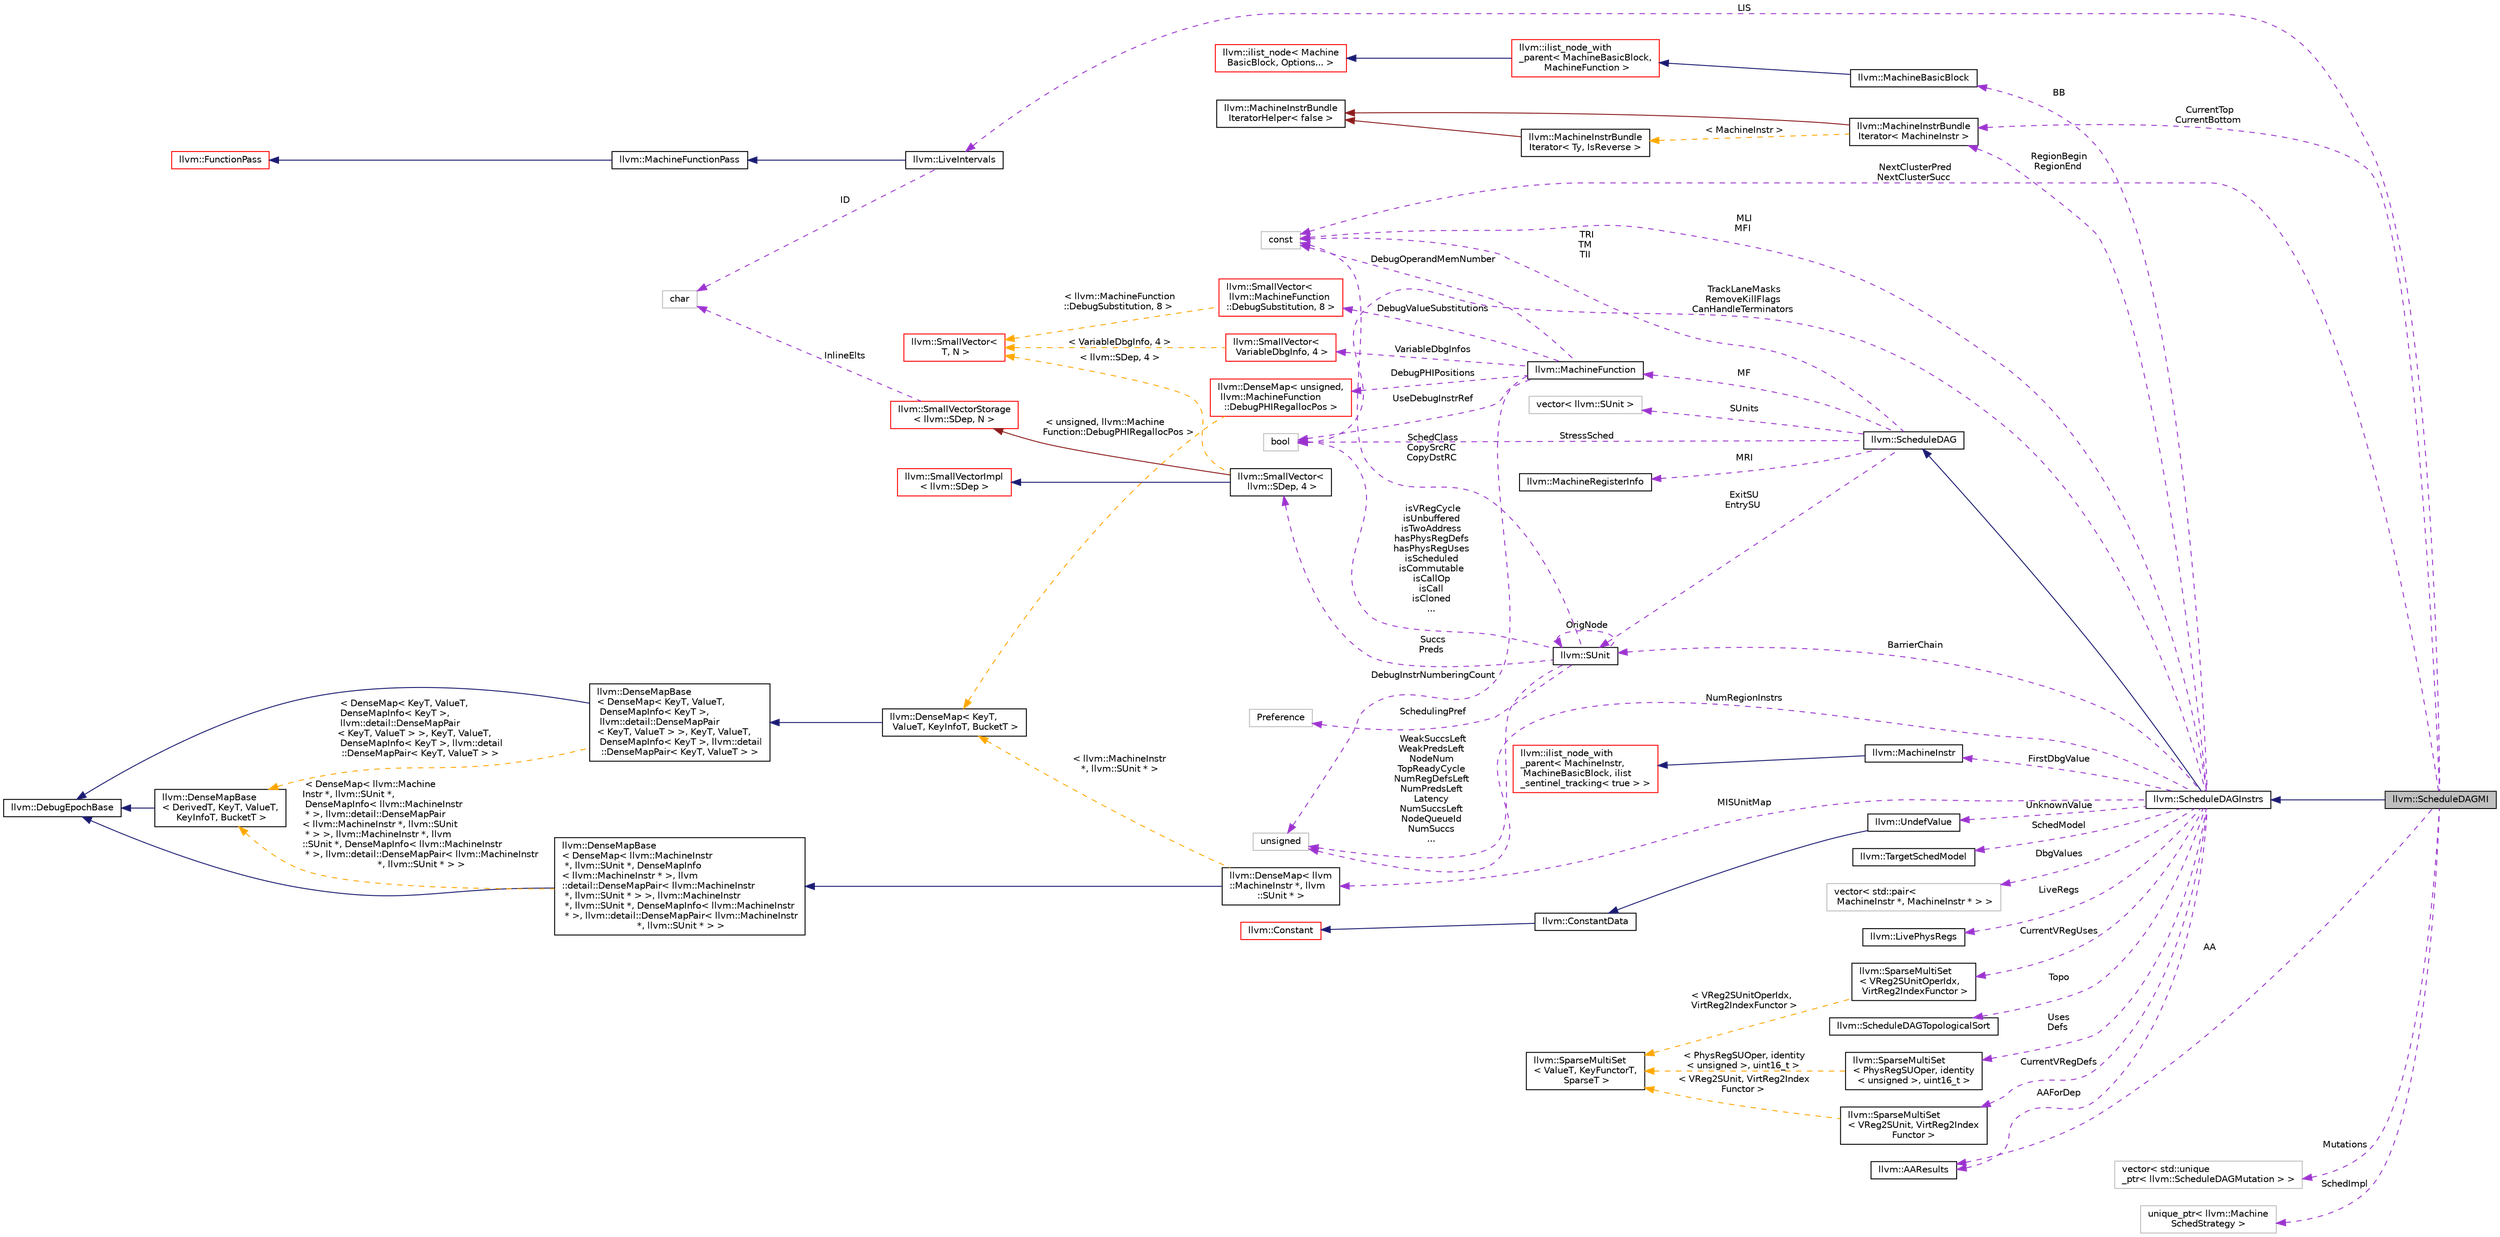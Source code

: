 digraph "llvm::ScheduleDAGMI"
{
 // LATEX_PDF_SIZE
  bgcolor="transparent";
  edge [fontname="Helvetica",fontsize="10",labelfontname="Helvetica",labelfontsize="10"];
  node [fontname="Helvetica",fontsize="10",shape=record];
  rankdir="LR";
  Node1 [label="llvm::ScheduleDAGMI",height=0.2,width=0.4,color="black", fillcolor="grey75", style="filled", fontcolor="black",tooltip="ScheduleDAGMI is an implementation of ScheduleDAGInstrs that simply schedules machine instructions ac..."];
  Node2 -> Node1 [dir="back",color="midnightblue",fontsize="10",style="solid",fontname="Helvetica"];
  Node2 [label="llvm::ScheduleDAGInstrs",height=0.2,width=0.4,color="black",URL="$classllvm_1_1ScheduleDAGInstrs.html",tooltip="A ScheduleDAG for scheduling lists of MachineInstr."];
  Node3 -> Node2 [dir="back",color="midnightblue",fontsize="10",style="solid",fontname="Helvetica"];
  Node3 [label="llvm::ScheduleDAG",height=0.2,width=0.4,color="black",URL="$classllvm_1_1ScheduleDAG.html",tooltip=" "];
  Node4 -> Node3 [dir="back",color="darkorchid3",fontsize="10",style="dashed",label=" MF" ,fontname="Helvetica"];
  Node4 [label="llvm::MachineFunction",height=0.2,width=0.4,color="black",URL="$classllvm_1_1MachineFunction.html",tooltip=" "];
  Node5 -> Node4 [dir="back",color="darkorchid3",fontsize="10",style="dashed",label=" DebugValueSubstitutions" ,fontname="Helvetica"];
  Node5 [label="llvm::SmallVector\<\l llvm::MachineFunction\l::DebugSubstitution, 8 \>",height=0.2,width=0.4,color="red",URL="$classllvm_1_1SmallVector.html",tooltip=" "];
  Node11 -> Node5 [dir="back",color="orange",fontsize="10",style="dashed",label=" \< llvm::MachineFunction\l::DebugSubstitution, 8 \>" ,fontname="Helvetica"];
  Node11 [label="llvm::SmallVector\<\l T, N \>",height=0.2,width=0.4,color="red",URL="$classllvm_1_1SmallVector.html",tooltip="This is a 'vector' (really, a variable-sized array), optimized for the case when the array is small."];
  Node13 -> Node4 [dir="back",color="darkorchid3",fontsize="10",style="dashed",label=" DebugPHIPositions" ,fontname="Helvetica"];
  Node13 [label="llvm::DenseMap\< unsigned,\l llvm::MachineFunction\l::DebugPHIRegallocPos \>",height=0.2,width=0.4,color="red",URL="$classllvm_1_1DenseMap.html",tooltip=" "];
  Node17 -> Node13 [dir="back",color="orange",fontsize="10",style="dashed",label=" \< unsigned, llvm::Machine\lFunction::DebugPHIRegallocPos \>" ,fontname="Helvetica"];
  Node17 [label="llvm::DenseMap\< KeyT,\l ValueT, KeyInfoT, BucketT \>",height=0.2,width=0.4,color="black",URL="$classllvm_1_1DenseMap.html",tooltip=" "];
  Node18 -> Node17 [dir="back",color="midnightblue",fontsize="10",style="solid",fontname="Helvetica"];
  Node18 [label="llvm::DenseMapBase\l\< DenseMap\< KeyT, ValueT,\l DenseMapInfo\< KeyT \>,\l llvm::detail::DenseMapPair\l\< KeyT, ValueT \> \>, KeyT, ValueT,\l DenseMapInfo\< KeyT \>, llvm::detail\l::DenseMapPair\< KeyT, ValueT \> \>",height=0.2,width=0.4,color="black",URL="$classllvm_1_1DenseMapBase.html",tooltip=" "];
  Node15 -> Node18 [dir="back",color="midnightblue",fontsize="10",style="solid",fontname="Helvetica"];
  Node15 [label="llvm::DebugEpochBase",height=0.2,width=0.4,color="black",URL="$classllvm_1_1DebugEpochBase.html",tooltip="A base class for data structure classes wishing to make iterators (\"handles\") pointing into themselve..."];
  Node16 -> Node18 [dir="back",color="orange",fontsize="10",style="dashed",label=" \< DenseMap\< KeyT, ValueT,\l DenseMapInfo\< KeyT \>,\l llvm::detail::DenseMapPair\l\< KeyT, ValueT \> \>, KeyT, ValueT,\l DenseMapInfo\< KeyT \>, llvm::detail\l::DenseMapPair\< KeyT, ValueT \> \>" ,fontname="Helvetica"];
  Node16 [label="llvm::DenseMapBase\l\< DerivedT, KeyT, ValueT,\l KeyInfoT, BucketT \>",height=0.2,width=0.4,color="black",URL="$classllvm_1_1DenseMapBase.html",tooltip=" "];
  Node15 -> Node16 [dir="back",color="midnightblue",fontsize="10",style="solid",fontname="Helvetica"];
  Node19 -> Node4 [dir="back",color="darkorchid3",fontsize="10",style="dashed",label=" UseDebugInstrRef" ,fontname="Helvetica"];
  Node19 [label="bool",height=0.2,width=0.4,color="grey75",tooltip=" "];
  Node20 -> Node4 [dir="back",color="darkorchid3",fontsize="10",style="dashed",label=" DebugOperandMemNumber" ,fontname="Helvetica"];
  Node20 [label="const",height=0.2,width=0.4,color="grey75",tooltip=" "];
  Node21 -> Node4 [dir="back",color="darkorchid3",fontsize="10",style="dashed",label=" DebugInstrNumberingCount" ,fontname="Helvetica"];
  Node21 [label="unsigned",height=0.2,width=0.4,color="grey75",tooltip=" "];
  Node22 -> Node4 [dir="back",color="darkorchid3",fontsize="10",style="dashed",label=" VariableDbgInfos" ,fontname="Helvetica"];
  Node22 [label="llvm::SmallVector\<\l VariableDbgInfo, 4 \>",height=0.2,width=0.4,color="red",URL="$classllvm_1_1SmallVector.html",tooltip=" "];
  Node11 -> Node22 [dir="back",color="orange",fontsize="10",style="dashed",label=" \< VariableDbgInfo, 4 \>" ,fontname="Helvetica"];
  Node25 -> Node3 [dir="back",color="darkorchid3",fontsize="10",style="dashed",label=" ExitSU\nEntrySU" ,fontname="Helvetica"];
  Node25 [label="llvm::SUnit",height=0.2,width=0.4,color="black",URL="$classllvm_1_1SUnit.html",tooltip="Scheduling unit. This is a node in the scheduling DAG."];
  Node26 -> Node25 [dir="back",color="darkorchid3",fontsize="10",style="dashed",label=" Succs\nPreds" ,fontname="Helvetica"];
  Node26 [label="llvm::SmallVector\<\l llvm::SDep, 4 \>",height=0.2,width=0.4,color="black",URL="$classllvm_1_1SmallVector.html",tooltip=" "];
  Node27 -> Node26 [dir="back",color="midnightblue",fontsize="10",style="solid",fontname="Helvetica"];
  Node27 [label="llvm::SmallVectorImpl\l\< llvm::SDep \>",height=0.2,width=0.4,color="red",URL="$classllvm_1_1SmallVectorImpl.html",tooltip=" "];
  Node28 -> Node26 [dir="back",color="firebrick4",fontsize="10",style="solid",fontname="Helvetica"];
  Node28 [label="llvm::SmallVectorStorage\l\< llvm::SDep, N \>",height=0.2,width=0.4,color="red",URL="$structllvm_1_1SmallVectorStorage.html",tooltip=" "];
  Node9 -> Node28 [dir="back",color="darkorchid3",fontsize="10",style="dashed",label=" InlineElts" ,fontname="Helvetica"];
  Node9 [label="char",height=0.2,width=0.4,color="grey75",tooltip=" "];
  Node11 -> Node26 [dir="back",color="orange",fontsize="10",style="dashed",label=" \< llvm::SDep, 4 \>" ,fontname="Helvetica"];
  Node25 -> Node25 [dir="back",color="darkorchid3",fontsize="10",style="dashed",label=" OrigNode" ,fontname="Helvetica"];
  Node19 -> Node25 [dir="back",color="darkorchid3",fontsize="10",style="dashed",label=" isVRegCycle\nisUnbuffered\nisTwoAddress\nhasPhysRegDefs\nhasPhysRegUses\nisScheduled\nisCommutable\nisCallOp\nisCall\nisCloned\n..." ,fontname="Helvetica"];
  Node29 -> Node25 [dir="back",color="darkorchid3",fontsize="10",style="dashed",label=" SchedulingPref" ,fontname="Helvetica"];
  Node29 [label="Preference",height=0.2,width=0.4,color="grey75",tooltip=" "];
  Node21 -> Node25 [dir="back",color="darkorchid3",fontsize="10",style="dashed",label=" WeakSuccsLeft\nWeakPredsLeft\nNodeNum\nTopReadyCycle\nNumRegDefsLeft\nNumPredsLeft\nLatency\nNumSuccsLeft\nNodeQueueId\nNumSuccs\n..." ,fontname="Helvetica"];
  Node20 -> Node25 [dir="back",color="darkorchid3",fontsize="10",style="dashed",label=" SchedClass\nCopySrcRC\nCopyDstRC" ,fontname="Helvetica"];
  Node30 -> Node3 [dir="back",color="darkorchid3",fontsize="10",style="dashed",label=" SUnits" ,fontname="Helvetica"];
  Node30 [label="vector\< llvm::SUnit \>",height=0.2,width=0.4,color="grey75",tooltip=" "];
  Node19 -> Node3 [dir="back",color="darkorchid3",fontsize="10",style="dashed",label=" StressSched" ,fontname="Helvetica"];
  Node31 -> Node3 [dir="back",color="darkorchid3",fontsize="10",style="dashed",label=" MRI" ,fontname="Helvetica"];
  Node31 [label="llvm::MachineRegisterInfo",height=0.2,width=0.4,color="black",URL="$classllvm_1_1MachineRegisterInfo.html",tooltip="MachineRegisterInfo - Keep track of information for virtual and physical registers,..."];
  Node20 -> Node3 [dir="back",color="darkorchid3",fontsize="10",style="dashed",label=" TRI\nTM\nTII" ,fontname="Helvetica"];
  Node32 -> Node2 [dir="back",color="darkorchid3",fontsize="10",style="dashed",label=" MISUnitMap" ,fontname="Helvetica"];
  Node32 [label="llvm::DenseMap\< llvm\l::MachineInstr *, llvm\l::SUnit * \>",height=0.2,width=0.4,color="black",URL="$classllvm_1_1DenseMap.html",tooltip=" "];
  Node33 -> Node32 [dir="back",color="midnightblue",fontsize="10",style="solid",fontname="Helvetica"];
  Node33 [label="llvm::DenseMapBase\l\< DenseMap\< llvm::MachineInstr\l *, llvm::SUnit *, DenseMapInfo\l\< llvm::MachineInstr * \>, llvm\l::detail::DenseMapPair\< llvm::MachineInstr\l *, llvm::SUnit * \> \>, llvm::MachineInstr\l *, llvm::SUnit *, DenseMapInfo\< llvm::MachineInstr\l * \>, llvm::detail::DenseMapPair\< llvm::MachineInstr\l *, llvm::SUnit * \> \>",height=0.2,width=0.4,color="black",URL="$classllvm_1_1DenseMapBase.html",tooltip=" "];
  Node15 -> Node33 [dir="back",color="midnightblue",fontsize="10",style="solid",fontname="Helvetica"];
  Node16 -> Node33 [dir="back",color="orange",fontsize="10",style="dashed",label=" \< DenseMap\< llvm::Machine\lInstr *, llvm::SUnit *,\l DenseMapInfo\< llvm::MachineInstr\l * \>, llvm::detail::DenseMapPair\l\< llvm::MachineInstr *, llvm::SUnit\l * \> \>, llvm::MachineInstr *, llvm\l::SUnit *, DenseMapInfo\< llvm::MachineInstr\l * \>, llvm::detail::DenseMapPair\< llvm::MachineInstr\l *, llvm::SUnit * \> \>" ,fontname="Helvetica"];
  Node17 -> Node32 [dir="back",color="orange",fontsize="10",style="dashed",label=" \< llvm::MachineInstr\l *, llvm::SUnit * \>" ,fontname="Helvetica"];
  Node34 -> Node2 [dir="back",color="darkorchid3",fontsize="10",style="dashed",label=" RegionBegin\nRegionEnd" ,fontname="Helvetica"];
  Node34 [label="llvm::MachineInstrBundle\lIterator\< MachineInstr \>",height=0.2,width=0.4,color="black",URL="$classllvm_1_1MachineInstrBundleIterator.html",tooltip=" "];
  Node35 -> Node34 [dir="back",color="firebrick4",fontsize="10",style="solid",fontname="Helvetica"];
  Node35 [label="llvm::MachineInstrBundle\lIteratorHelper\< false \>",height=0.2,width=0.4,color="black",URL="$structllvm_1_1MachineInstrBundleIteratorHelper_3_01false_01_4.html",tooltip=" "];
  Node36 -> Node34 [dir="back",color="orange",fontsize="10",style="dashed",label=" \< MachineInstr \>" ,fontname="Helvetica"];
  Node36 [label="llvm::MachineInstrBundle\lIterator\< Ty, IsReverse \>",height=0.2,width=0.4,color="black",URL="$classllvm_1_1MachineInstrBundleIterator.html",tooltip="MachineBasicBlock iterator that automatically skips over MIs that are inside bundles (i...."];
  Node35 -> Node36 [dir="back",color="firebrick4",fontsize="10",style="solid",fontname="Helvetica"];
  Node37 -> Node2 [dir="back",color="darkorchid3",fontsize="10",style="dashed",label=" DbgValues" ,fontname="Helvetica"];
  Node37 [label="vector\< std::pair\<\l MachineInstr *, MachineInstr * \> \>",height=0.2,width=0.4,color="grey75",tooltip=" "];
  Node25 -> Node2 [dir="back",color="darkorchid3",fontsize="10",style="dashed",label=" BarrierChain" ,fontname="Helvetica"];
  Node38 -> Node2 [dir="back",color="darkorchid3",fontsize="10",style="dashed",label=" LiveRegs" ,fontname="Helvetica"];
  Node38 [label="llvm::LivePhysRegs",height=0.2,width=0.4,color="black",URL="$classllvm_1_1LivePhysRegs.html",tooltip="A set of physical registers with utility functions to track liveness when walking backward/forward th..."];
  Node39 -> Node2 [dir="back",color="darkorchid3",fontsize="10",style="dashed",label=" UnknownValue" ,fontname="Helvetica"];
  Node39 [label="llvm::UndefValue",height=0.2,width=0.4,color="black",URL="$classllvm_1_1UndefValue.html",tooltip="'undef' values are things that do not have specified contents."];
  Node40 -> Node39 [dir="back",color="midnightblue",fontsize="10",style="solid",fontname="Helvetica"];
  Node40 [label="llvm::ConstantData",height=0.2,width=0.4,color="black",URL="$classllvm_1_1ConstantData.html",tooltip="Base class for constants with no operands."];
  Node41 -> Node40 [dir="back",color="midnightblue",fontsize="10",style="solid",fontname="Helvetica"];
  Node41 [label="llvm::Constant",height=0.2,width=0.4,color="red",URL="$classllvm_1_1Constant.html",tooltip="This is an important base class in LLVM."];
  Node45 -> Node2 [dir="back",color="darkorchid3",fontsize="10",style="dashed",label=" AAForDep" ,fontname="Helvetica"];
  Node45 [label="llvm::AAResults",height=0.2,width=0.4,color="black",URL="$classllvm_1_1AAResults.html",tooltip=" "];
  Node19 -> Node2 [dir="back",color="darkorchid3",fontsize="10",style="dashed",label=" TrackLaneMasks\nRemoveKillFlags\nCanHandleTerminators" ,fontname="Helvetica"];
  Node46 -> Node2 [dir="back",color="darkorchid3",fontsize="10",style="dashed",label=" Topo" ,fontname="Helvetica"];
  Node46 [label="llvm::ScheduleDAGTopologicalSort",height=0.2,width=0.4,color="black",URL="$classllvm_1_1ScheduleDAGTopologicalSort.html",tooltip="This class can compute a topological ordering for SUnits and provides methods for dynamically updatin..."];
  Node47 -> Node2 [dir="back",color="darkorchid3",fontsize="10",style="dashed",label=" Uses\nDefs" ,fontname="Helvetica"];
  Node47 [label="llvm::SparseMultiSet\l\< PhysRegSUOper, identity\l\< unsigned \>, uint16_t \>",height=0.2,width=0.4,color="black",URL="$classllvm_1_1SparseMultiSet.html",tooltip=" "];
  Node48 -> Node47 [dir="back",color="orange",fontsize="10",style="dashed",label=" \< PhysRegSUOper, identity\l\< unsigned \>, uint16_t \>" ,fontname="Helvetica"];
  Node48 [label="llvm::SparseMultiSet\l\< ValueT, KeyFunctorT,\l SparseT \>",height=0.2,width=0.4,color="black",URL="$classllvm_1_1SparseMultiSet.html",tooltip="Fast multiset implementation for objects that can be identified by small unsigned keys."];
  Node49 -> Node2 [dir="back",color="darkorchid3",fontsize="10",style="dashed",label=" BB" ,fontname="Helvetica"];
  Node49 [label="llvm::MachineBasicBlock",height=0.2,width=0.4,color="black",URL="$classllvm_1_1MachineBasicBlock.html",tooltip=" "];
  Node50 -> Node49 [dir="back",color="midnightblue",fontsize="10",style="solid",fontname="Helvetica"];
  Node50 [label="llvm::ilist_node_with\l_parent\< MachineBasicBlock,\l MachineFunction \>",height=0.2,width=0.4,color="red",URL="$classllvm_1_1ilist__node__with__parent.html",tooltip=" "];
  Node51 -> Node50 [dir="back",color="midnightblue",fontsize="10",style="solid",fontname="Helvetica"];
  Node51 [label="llvm::ilist_node\< Machine\lBasicBlock, Options... \>",height=0.2,width=0.4,color="red",URL="$classllvm_1_1ilist__node.html",tooltip=" "];
  Node63 -> Node2 [dir="back",color="darkorchid3",fontsize="10",style="dashed",label=" FirstDbgValue" ,fontname="Helvetica"];
  Node63 [label="llvm::MachineInstr",height=0.2,width=0.4,color="black",URL="$classllvm_1_1MachineInstr.html",tooltip="Representation of each machine instruction."];
  Node64 -> Node63 [dir="back",color="midnightblue",fontsize="10",style="solid",fontname="Helvetica"];
  Node64 [label="llvm::ilist_node_with\l_parent\< MachineInstr,\l MachineBasicBlock, ilist\l_sentinel_tracking\< true \> \>",height=0.2,width=0.4,color="red",URL="$classllvm_1_1ilist__node__with__parent.html",tooltip=" "];
  Node68 -> Node2 [dir="back",color="darkorchid3",fontsize="10",style="dashed",label=" CurrentVRegDefs" ,fontname="Helvetica"];
  Node68 [label="llvm::SparseMultiSet\l\< VReg2SUnit, VirtReg2Index\lFunctor \>",height=0.2,width=0.4,color="black",URL="$classllvm_1_1SparseMultiSet.html",tooltip=" "];
  Node48 -> Node68 [dir="back",color="orange",fontsize="10",style="dashed",label=" \< VReg2SUnit, VirtReg2Index\lFunctor \>" ,fontname="Helvetica"];
  Node21 -> Node2 [dir="back",color="darkorchid3",fontsize="10",style="dashed",label=" NumRegionInstrs" ,fontname="Helvetica"];
  Node69 -> Node2 [dir="back",color="darkorchid3",fontsize="10",style="dashed",label=" SchedModel" ,fontname="Helvetica"];
  Node69 [label="llvm::TargetSchedModel",height=0.2,width=0.4,color="black",URL="$classllvm_1_1TargetSchedModel.html",tooltip="Provide an instruction scheduling machine model to CodeGen passes."];
  Node20 -> Node2 [dir="back",color="darkorchid3",fontsize="10",style="dashed",label=" MLI\nMFI" ,fontname="Helvetica"];
  Node70 -> Node2 [dir="back",color="darkorchid3",fontsize="10",style="dashed",label=" CurrentVRegUses" ,fontname="Helvetica"];
  Node70 [label="llvm::SparseMultiSet\l\< VReg2SUnitOperIdx,\l VirtReg2IndexFunctor \>",height=0.2,width=0.4,color="black",URL="$classllvm_1_1SparseMultiSet.html",tooltip=" "];
  Node48 -> Node70 [dir="back",color="orange",fontsize="10",style="dashed",label=" \< VReg2SUnitOperIdx,\l VirtReg2IndexFunctor \>" ,fontname="Helvetica"];
  Node34 -> Node1 [dir="back",color="darkorchid3",fontsize="10",style="dashed",label=" CurrentTop\nCurrentBottom" ,fontname="Helvetica"];
  Node45 -> Node1 [dir="back",color="darkorchid3",fontsize="10",style="dashed",label=" AA" ,fontname="Helvetica"];
  Node71 -> Node1 [dir="back",color="darkorchid3",fontsize="10",style="dashed",label=" Mutations" ,fontname="Helvetica"];
  Node71 [label="vector\< std::unique\l_ptr\< llvm::ScheduleDAGMutation \> \>",height=0.2,width=0.4,color="grey75",tooltip=" "];
  Node72 -> Node1 [dir="back",color="darkorchid3",fontsize="10",style="dashed",label=" LIS" ,fontname="Helvetica"];
  Node72 [label="llvm::LiveIntervals",height=0.2,width=0.4,color="black",URL="$classllvm_1_1LiveIntervals.html",tooltip=" "];
  Node73 -> Node72 [dir="back",color="midnightblue",fontsize="10",style="solid",fontname="Helvetica"];
  Node73 [label="llvm::MachineFunctionPass",height=0.2,width=0.4,color="black",URL="$classllvm_1_1MachineFunctionPass.html",tooltip="MachineFunctionPass - This class adapts the FunctionPass interface to allow convenient creation of pa..."];
  Node74 -> Node73 [dir="back",color="midnightblue",fontsize="10",style="solid",fontname="Helvetica"];
  Node74 [label="llvm::FunctionPass",height=0.2,width=0.4,color="red",URL="$classllvm_1_1FunctionPass.html",tooltip="FunctionPass class - This class is used to implement most global optimizations."];
  Node9 -> Node72 [dir="back",color="darkorchid3",fontsize="10",style="dashed",label=" ID" ,fontname="Helvetica"];
  Node20 -> Node1 [dir="back",color="darkorchid3",fontsize="10",style="dashed",label=" NextClusterPred\nNextClusterSucc" ,fontname="Helvetica"];
  Node76 -> Node1 [dir="back",color="darkorchid3",fontsize="10",style="dashed",label=" SchedImpl" ,fontname="Helvetica"];
  Node76 [label="unique_ptr\< llvm::Machine\lSchedStrategy \>",height=0.2,width=0.4,color="grey75",tooltip=" "];
}
